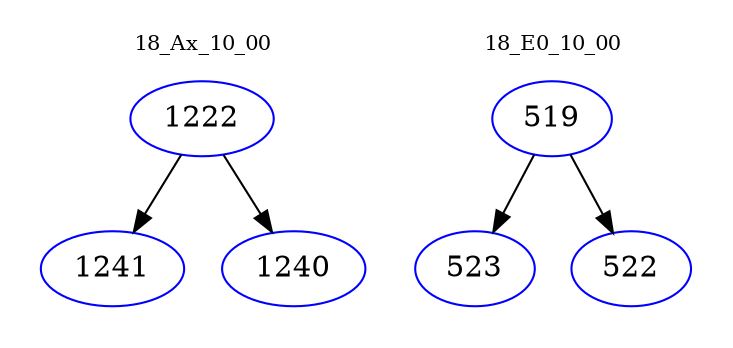 digraph{
subgraph cluster_0 {
color = white
label = "18_Ax_10_00";
fontsize=10;
T0_1222 [label="1222", color="blue"]
T0_1222 -> T0_1241 [color="black"]
T0_1241 [label="1241", color="blue"]
T0_1222 -> T0_1240 [color="black"]
T0_1240 [label="1240", color="blue"]
}
subgraph cluster_1 {
color = white
label = "18_E0_10_00";
fontsize=10;
T1_519 [label="519", color="blue"]
T1_519 -> T1_523 [color="black"]
T1_523 [label="523", color="blue"]
T1_519 -> T1_522 [color="black"]
T1_522 [label="522", color="blue"]
}
}
